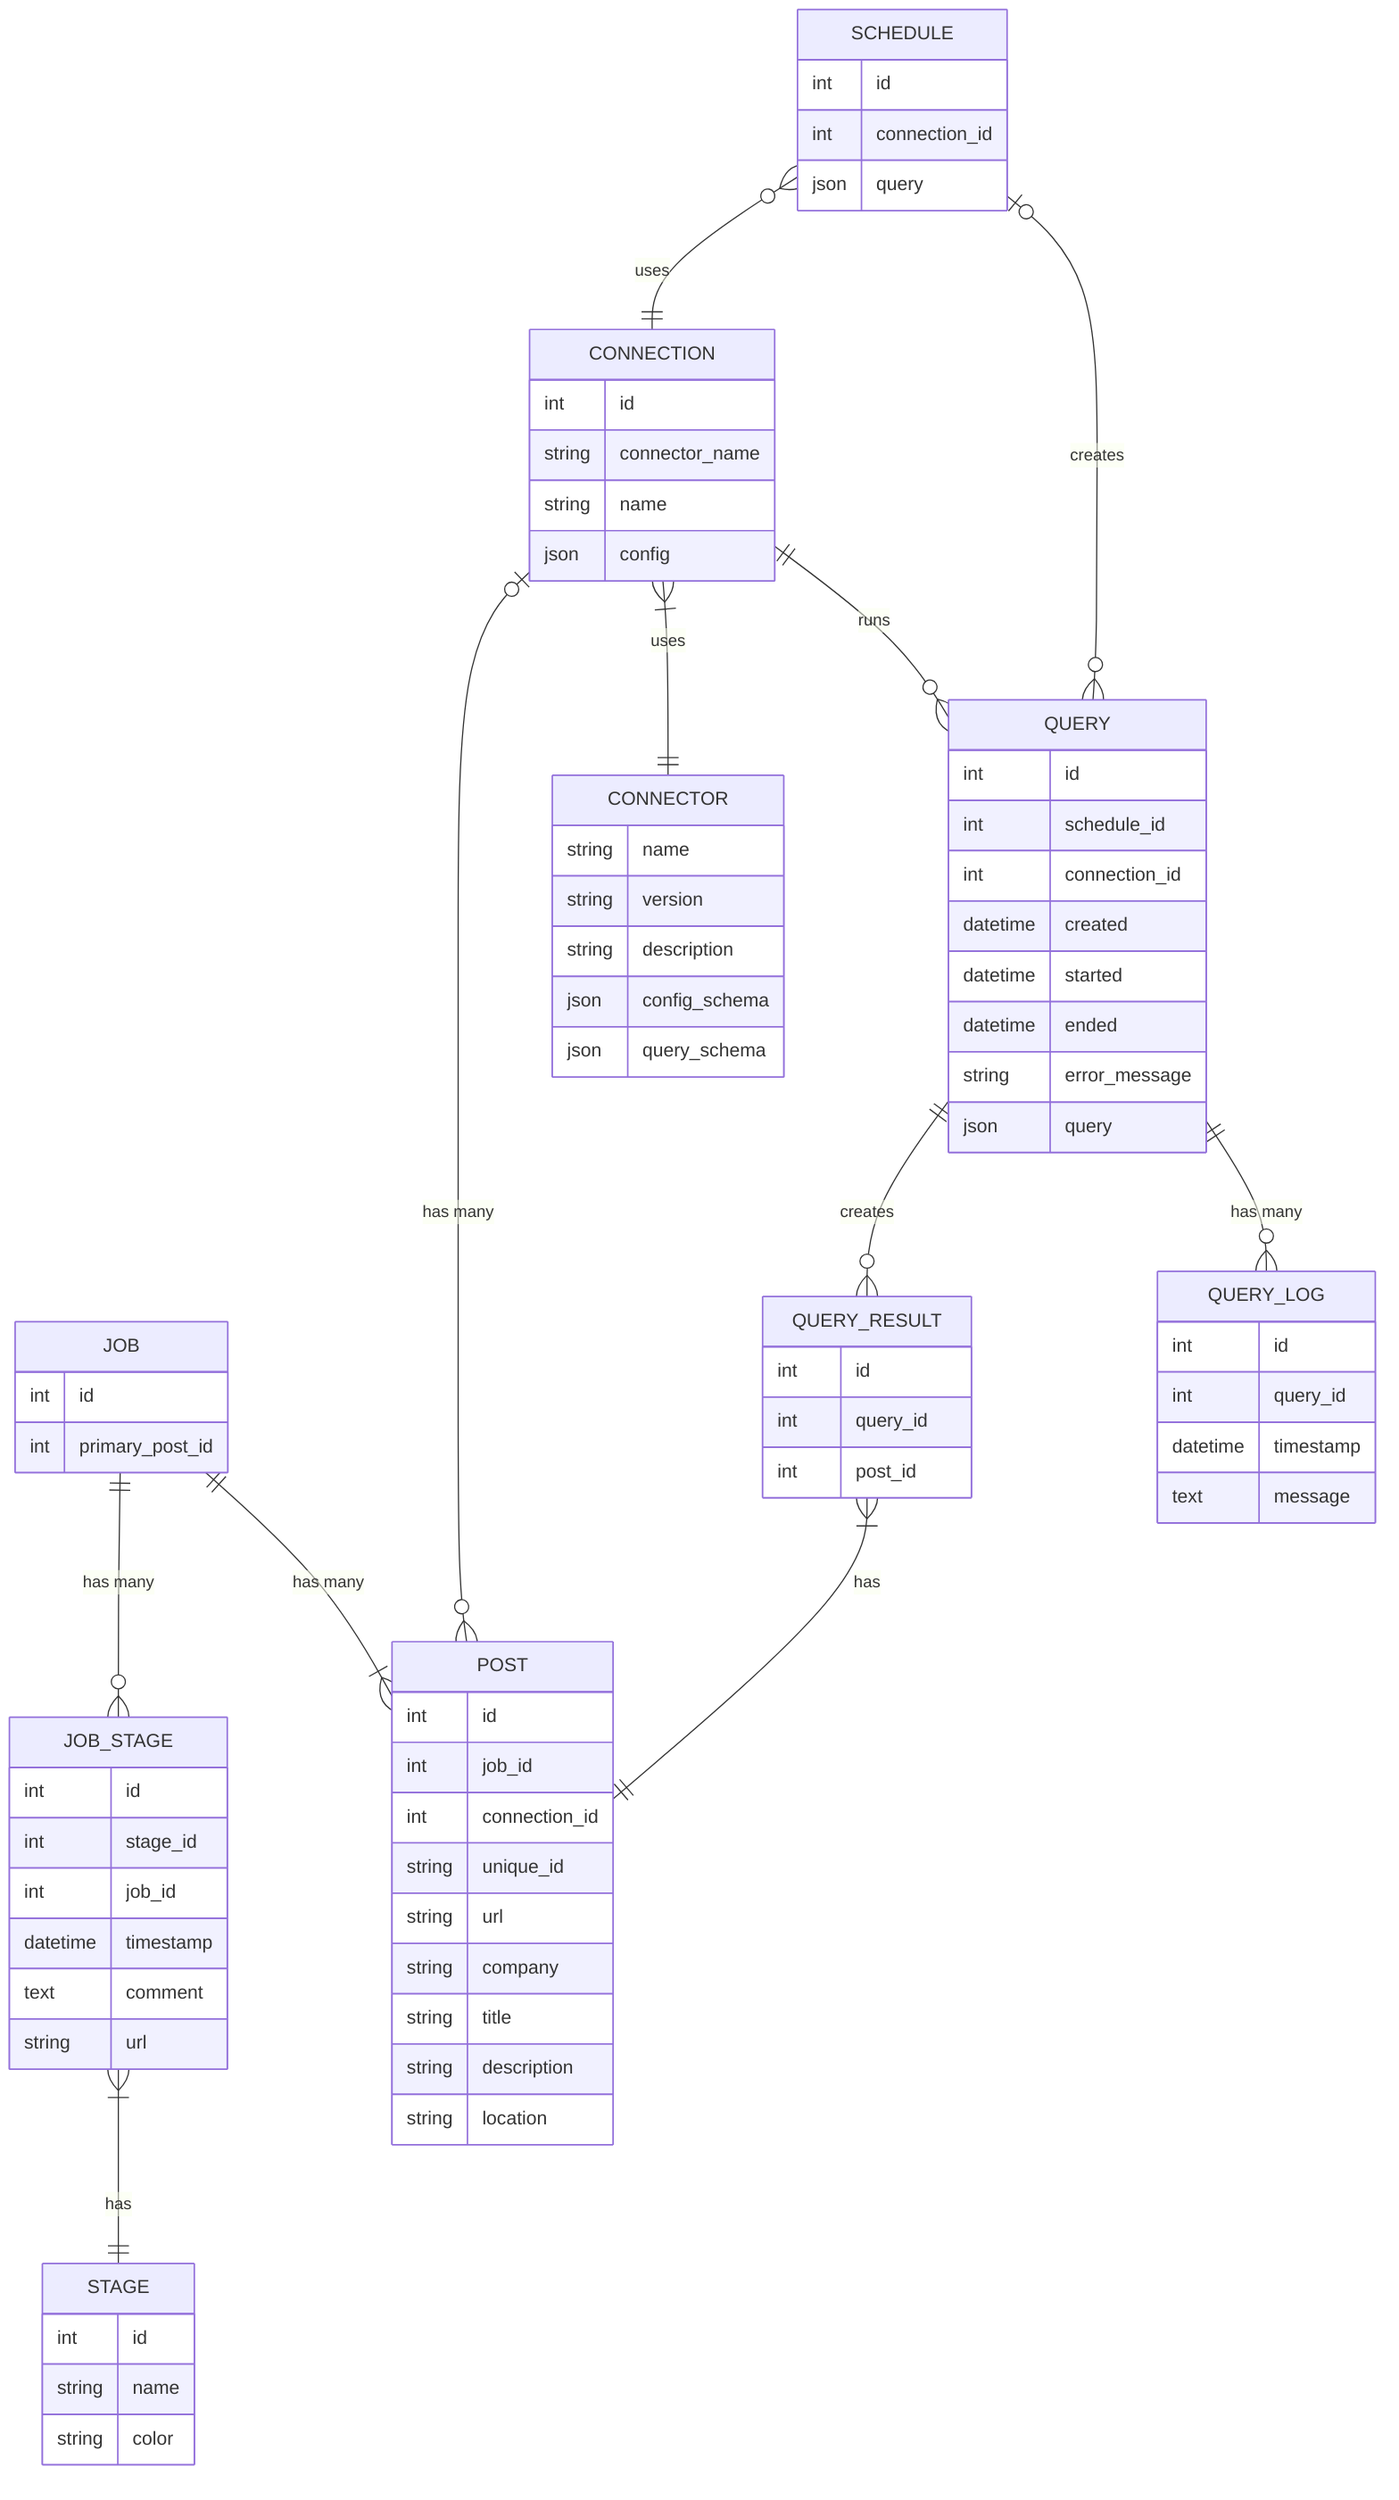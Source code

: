 erDiagram
   CONNECTOR {
       string name
       string version
       string description
       json config_schema
       json query_schema
   }
   CONNECTION {
       int id
       string connector_name
       string name
       json config
   }
   JOB {
       int id
       int primary_post_id
   }
   POST {
       int id

       int job_id
       int connection_id
       string unique_id

       string url
       string company
       string title
       string description
       string location
   }
   JOB_STAGE {
       int id
       int stage_id
       int job_id
       datetime timestamp
       text comment
       string url
   }
   STAGE {
       int id
       string name
       string color
   }

   QUERY {
       int id
       int schedule_id
       int connection_id
       datetime created
       datetime started
       datetime ended
       string error_message
       json query
   }

   QUERY_RESULT {
       int id
       int query_id
       int post_id
   }

   QUERY_LOG {
       int id
       int query_id
       datetime timestamp
       text message
   }

   SCHEDULE {
       int id
       int connection_id
       json query
   }

   JOB ||--o{ JOB_STAGE : "has many"
   JOB_STAGE }|--|| STAGE : has



   JOB ||--|{ POST : "has many"
   CONNECTION o|--o{ POST : "has many"
   CONNECTION }|--|| CONNECTOR : uses

   CONNECTION ||--o{ QUERY : runs

   SCHEDULE }o--|| CONNECTION : uses


   SCHEDULE o|--O{ QUERY : "creates"


   QUERY ||--o{ QUERY_RESULT : creates
   QUERY ||--o{ QUERY_LOG : "has many"
   QUERY_RESULT }|--|| POST : has